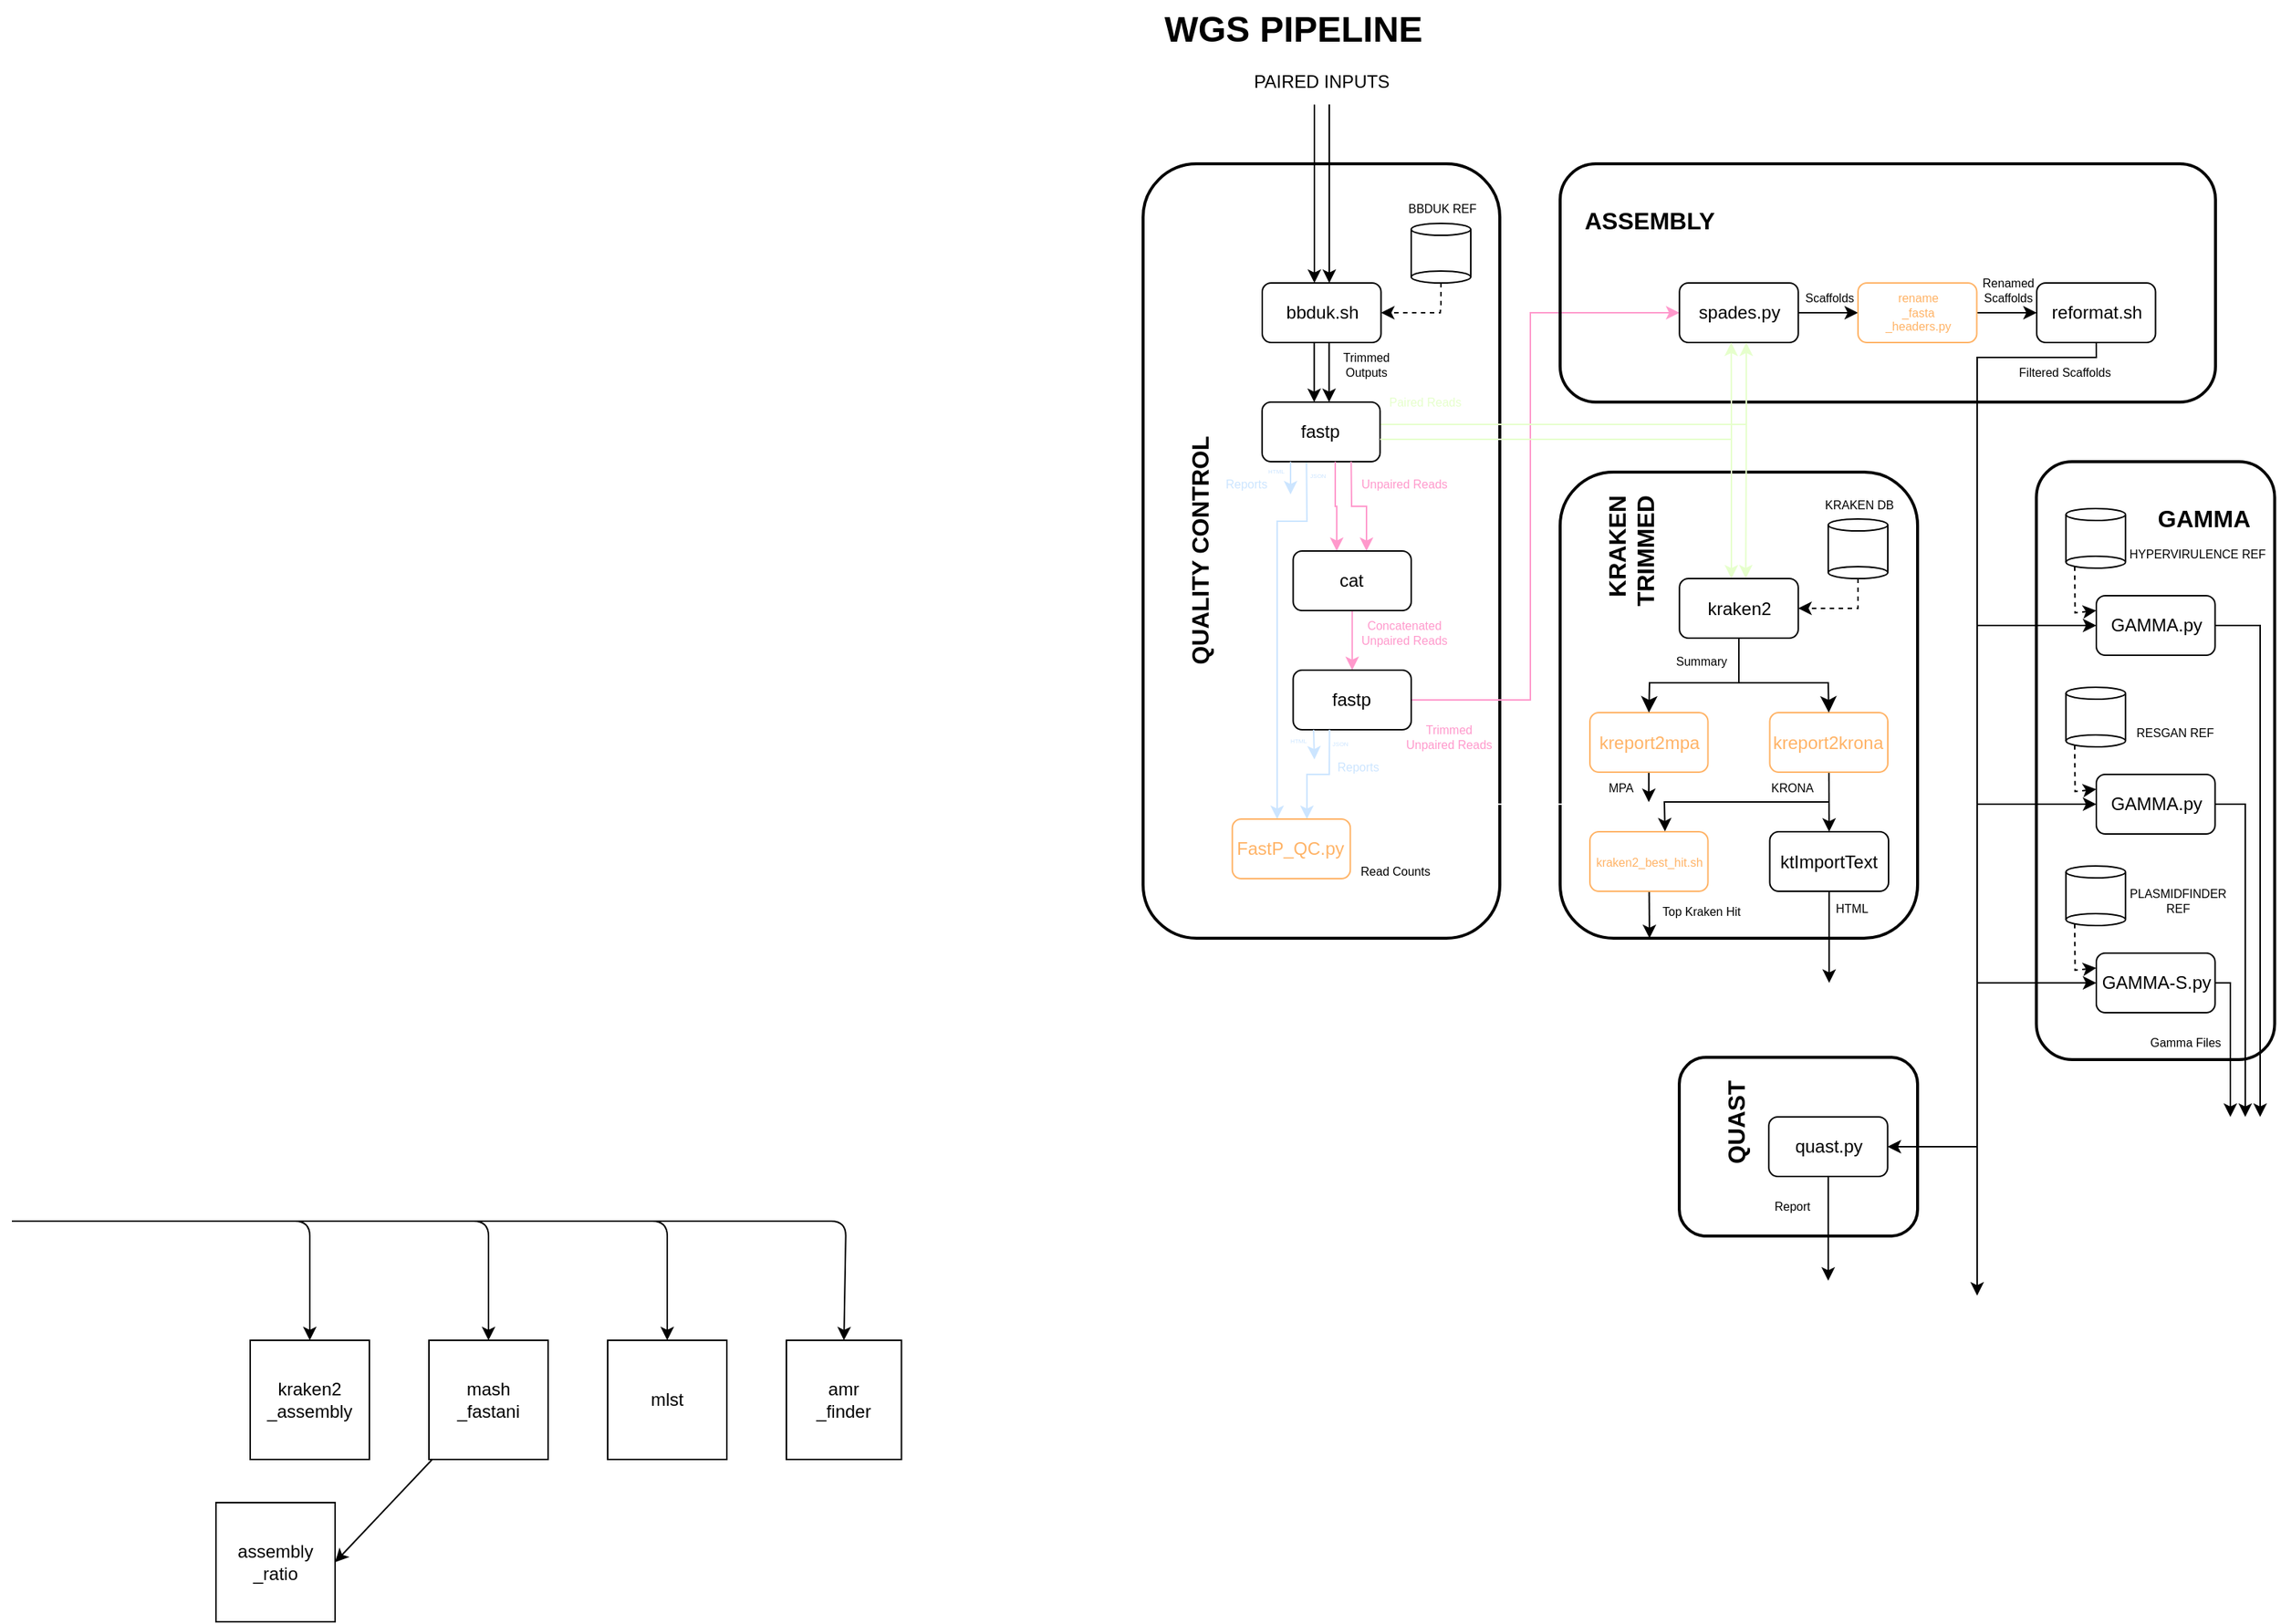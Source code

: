 <mxfile>
    <diagram id="FtOyVvMvATsT74txpiN0" name="Page-1">
        <mxGraphModel dx="3024" dy="1616" grid="1" gridSize="10" guides="1" tooltips="1" connect="1" arrows="1" fold="1" page="1" pageScale="1" pageWidth="827" pageHeight="1169" math="0" shadow="0">
            <root>
                <mxCell id="0"/>
                <mxCell id="1" parent="0"/>
                <mxCell id="39" value="QUALITY CONTROL" style="rounded=1;whiteSpace=wrap;html=1;glass=0;shadow=0;strokeWidth=2;horizontal=0;verticalAlign=top;spacingTop=8;fontSize=16;spacing=16;spacingLeft=0;spacingBottom=8;align=center;fontStyle=1;fillColor=none;" parent="1" vertex="1">
                    <mxGeometry x="39.5" y="110" width="239.5" height="520" as="geometry"/>
                </mxCell>
                <mxCell id="131" style="edgeStyle=none;rounded=0;sketch=0;html=1;strokeColor=#FF99CC;fontSize=12;fontColor=default;entryX=0;entryY=0.5;entryDx=0;entryDy=0;" parent="1" source="115" target="168" edge="1">
                    <mxGeometry relative="1" as="geometry">
                        <mxPoint x="259.5" y="470" as="targetPoint"/>
                        <Array as="points">
                            <mxPoint x="299.5" y="470"/>
                            <mxPoint x="299.5" y="210"/>
                        </Array>
                    </mxGeometry>
                </mxCell>
                <mxCell id="133" value="KRAKEN&lt;br&gt;TRIMMED" style="rounded=1;whiteSpace=wrap;html=1;glass=0;shadow=0;strokeWidth=2;horizontal=0;verticalAlign=top;spacingTop=8;fontSize=16;spacing=16;spacingLeft=0;spacingBottom=8;align=right;fontStyle=1;fillColor=none;" parent="1" vertex="1">
                    <mxGeometry x="319.51" y="317" width="240" height="313" as="geometry"/>
                </mxCell>
                <mxCell id="22" style="edgeStyle=none;html=1;entryX=0.5;entryY=0;entryDx=0;entryDy=0;" parent="1" target="21" edge="1">
                    <mxGeometry relative="1" as="geometry">
                        <Array as="points">
                            <mxPoint x="-520" y="820"/>
                        </Array>
                        <mxPoint x="-720" y="820" as="sourcePoint"/>
                    </mxGeometry>
                </mxCell>
                <mxCell id="24" style="edgeStyle=none;html=1;entryX=0.5;entryY=0;entryDx=0;entryDy=0;" parent="1" target="23" edge="1">
                    <mxGeometry relative="1" as="geometry">
                        <Array as="points">
                            <mxPoint x="-400" y="820"/>
                        </Array>
                        <mxPoint x="-720" y="820" as="sourcePoint"/>
                    </mxGeometry>
                </mxCell>
                <mxCell id="35" style="edgeStyle=none;html=1;entryX=0.5;entryY=0;entryDx=0;entryDy=0;" parent="1" target="34" edge="1">
                    <mxGeometry relative="1" as="geometry">
                        <Array as="points">
                            <mxPoint x="-280" y="820"/>
                        </Array>
                        <mxPoint x="-720" y="820" as="sourcePoint"/>
                    </mxGeometry>
                </mxCell>
                <mxCell id="38" style="edgeStyle=none;html=1;entryX=0.5;entryY=0;entryDx=0;entryDy=0;" parent="1" target="37" edge="1">
                    <mxGeometry relative="1" as="geometry">
                        <Array as="points">
                            <mxPoint x="-160" y="820"/>
                        </Array>
                        <mxPoint x="-720" y="820" as="sourcePoint"/>
                    </mxGeometry>
                </mxCell>
                <mxCell id="21" value="kraken2&lt;br&gt;_assembly" style="whiteSpace=wrap;html=1;" parent="1" vertex="1">
                    <mxGeometry x="-560" y="900" width="80" height="80" as="geometry"/>
                </mxCell>
                <mxCell id="139" style="edgeStyle=none;html=1;entryX=1;entryY=0.5;entryDx=0;entryDy=0;" parent="1" source="23" target="136" edge="1">
                    <mxGeometry relative="1" as="geometry"/>
                </mxCell>
                <mxCell id="23" value="mash&lt;br&gt;_fastani" style="whiteSpace=wrap;html=1;" parent="1" vertex="1">
                    <mxGeometry x="-440" y="900" width="80" height="80" as="geometry"/>
                </mxCell>
                <mxCell id="34" value="mlst" style="whiteSpace=wrap;html=1;" parent="1" vertex="1">
                    <mxGeometry x="-320" y="900" width="80" height="80" as="geometry"/>
                </mxCell>
                <mxCell id="37" value="amr&lt;br&gt;_finder" style="whiteSpace=wrap;html=1;" parent="1" vertex="1">
                    <mxGeometry x="-200" y="900" width="77.25" height="80" as="geometry"/>
                </mxCell>
                <mxCell id="40" value="WGS PIPELINE" style="text;html=1;align=center;verticalAlign=middle;resizable=0;points=[];autosize=1;strokeColor=none;fillColor=none;fontStyle=1;fontSize=24;" parent="1" vertex="1">
                    <mxGeometry x="39.5" width="200" height="40" as="geometry"/>
                </mxCell>
                <mxCell id="58" value="bbduk.sh" style="rounded=1;whiteSpace=wrap;html=1;shadow=0;glass=0;sketch=0;strokeWidth=1;fontSize=12;fillColor=none;gradientColor=default;" parent="1" vertex="1">
                    <mxGeometry x="119.5" y="190" width="79.75" height="40" as="geometry"/>
                </mxCell>
                <mxCell id="75" value="BBDUK REF" style="text;html=1;align=center;verticalAlign=middle;resizable=0;points=[];autosize=1;strokeColor=none;fillColor=none;fontSize=8;" parent="1" vertex="1">
                    <mxGeometry x="204.5" y="130" width="70" height="20" as="geometry"/>
                </mxCell>
                <mxCell id="74" value="" style="group" parent="1" vertex="1" connectable="0">
                    <mxGeometry x="219.5" y="150" width="40" height="40" as="geometry"/>
                </mxCell>
                <mxCell id="66" value="" style="ellipse;whiteSpace=wrap;html=1;rounded=1;shadow=0;glass=0;sketch=0;strokeWidth=1;fontSize=16;fillColor=none;gradientColor=default;" parent="74" vertex="1">
                    <mxGeometry width="40" height="8" as="geometry"/>
                </mxCell>
                <mxCell id="67" value="" style="ellipse;whiteSpace=wrap;html=1;rounded=1;shadow=0;glass=0;sketch=0;strokeWidth=1;fontSize=16;fillColor=none;gradientColor=default;" parent="74" vertex="1">
                    <mxGeometry y="32" width="40" height="8" as="geometry"/>
                </mxCell>
                <mxCell id="71" value="" style="edgeStyle=none;orthogonalLoop=1;jettySize=auto;html=1;fontSize=16;exitX=0;exitY=0.5;exitDx=0;exitDy=0;entryX=0;entryY=0.5;entryDx=0;entryDy=0;shape=link;strokeColor=none;" parent="74" source="66" target="67" edge="1">
                    <mxGeometry width="100" relative="1" as="geometry">
                        <mxPoint y="72" as="sourcePoint"/>
                        <mxPoint x="100" y="72" as="targetPoint"/>
                        <Array as="points"/>
                    </mxGeometry>
                </mxCell>
                <mxCell id="72" value="" style="endArrow=none;html=1;strokeColor=default;fontSize=16;entryX=0;entryY=0.5;entryDx=0;entryDy=0;exitX=0;exitY=0.5;exitDx=0;exitDy=0;" parent="74" source="67" target="66" edge="1">
                    <mxGeometry width="50" height="50" relative="1" as="geometry">
                        <mxPoint x="-140" y="96" as="sourcePoint"/>
                        <mxPoint x="-90" y="56" as="targetPoint"/>
                    </mxGeometry>
                </mxCell>
                <mxCell id="73" value="" style="endArrow=none;html=1;strokeColor=default;fontSize=16;entryX=1;entryY=0.5;entryDx=0;entryDy=0;exitX=1;exitY=0.5;exitDx=0;exitDy=0;" parent="74" source="67" target="66" edge="1">
                    <mxGeometry width="50" height="50" relative="1" as="geometry">
                        <mxPoint x="60.0" y="40.0" as="sourcePoint"/>
                        <mxPoint x="60.0" y="8" as="targetPoint"/>
                    </mxGeometry>
                </mxCell>
                <mxCell id="104" style="edgeStyle=none;rounded=0;sketch=0;html=1;exitX=0.25;exitY=1;exitDx=0;exitDy=0;fontSize=12;strokeColor=#CCE5FF;" parent="1" edge="1">
                    <mxGeometry relative="1" as="geometry">
                        <mxPoint x="149.183" y="310" as="sourcePoint"/>
                        <mxPoint x="129.5" y="550" as="targetPoint"/>
                        <Array as="points">
                            <mxPoint x="149.5" y="350"/>
                            <mxPoint x="129.5" y="350"/>
                        </Array>
                    </mxGeometry>
                </mxCell>
                <mxCell id="127" style="edgeStyle=none;rounded=0;sketch=0;html=1;strokeColor=#E6FFCC;fontSize=4;fontColor=#FFFFFF;entryX=0.558;entryY=-0.003;entryDx=0;entryDy=0;entryPerimeter=0;" parent="1" edge="1" target="134">
                    <mxGeometry relative="1" as="geometry">
                        <mxPoint x="198.62" y="284.961" as="sourcePoint"/>
                        <mxPoint x="444.5" y="350" as="targetPoint"/>
                        <Array as="points">
                            <mxPoint x="444.5" y="285"/>
                        </Array>
                    </mxGeometry>
                </mxCell>
                <mxCell id="80" value="fastp" style="rounded=1;whiteSpace=wrap;html=1;shadow=0;glass=0;sketch=0;strokeWidth=1;fontSize=12;fillColor=none;gradientColor=default;" parent="1" vertex="1">
                    <mxGeometry x="119.37" y="270" width="79.25" height="40" as="geometry"/>
                </mxCell>
                <mxCell id="88" style="edgeStyle=orthogonalEdgeStyle;html=1;entryX=1;entryY=0.5;entryDx=0;entryDy=0;dashed=1;strokeColor=default;fontSize=24;rounded=0;" parent="1" source="67" target="58" edge="1">
                    <mxGeometry relative="1" as="geometry">
                        <Array as="points">
                            <mxPoint x="239" y="205"/>
                            <mxPoint x="239" y="215"/>
                        </Array>
                    </mxGeometry>
                </mxCell>
                <mxCell id="94" value="Reports" style="text;html=1;align=center;verticalAlign=middle;whiteSpace=wrap;rounded=0;shadow=0;glass=0;sketch=0;strokeWidth=1;fontSize=8;fontColor=#CCE5FF;" parent="1" vertex="1">
                    <mxGeometry x="93.5" y="310" width="30" height="30" as="geometry"/>
                </mxCell>
                <mxCell id="98" style="html=1;strokeColor=default;fontSize=12;rounded=0;exitX=0.418;exitY=1.007;exitDx=0;exitDy=0;exitPerimeter=0;" parent="1" edge="1">
                    <mxGeometry relative="1" as="geometry">
                        <mxPoint x="154.5" y="190" as="targetPoint"/>
                        <mxPoint x="154.5" y="70.21" as="sourcePoint"/>
                    </mxGeometry>
                </mxCell>
                <mxCell id="95" value="PAIRED INPUTS" style="text;html=1;align=center;verticalAlign=middle;resizable=0;points=[];autosize=1;strokeColor=none;fillColor=none;fontSize=12;rounded=1;shadow=0;glass=0;sketch=0;strokeWidth=2;" parent="1" vertex="1">
                    <mxGeometry x="104" y="40" width="110" height="30" as="geometry"/>
                </mxCell>
                <mxCell id="100" style="html=1;strokeColor=default;fontSize=12;rounded=0;exitX=0.418;exitY=1.007;exitDx=0;exitDy=0;exitPerimeter=0;" parent="1" edge="1">
                    <mxGeometry relative="1" as="geometry">
                        <mxPoint x="164.5" y="190" as="targetPoint"/>
                        <mxPoint x="164.5" y="70.13" as="sourcePoint"/>
                    </mxGeometry>
                </mxCell>
                <mxCell id="101" style="html=1;strokeColor=default;fontSize=12;rounded=0;exitX=0.418;exitY=1.007;exitDx=0;exitDy=0;exitPerimeter=0;" parent="1" edge="1">
                    <mxGeometry relative="1" as="geometry">
                        <mxPoint x="164.37" y="270" as="targetPoint"/>
                        <mxPoint x="164.37" y="230" as="sourcePoint"/>
                    </mxGeometry>
                </mxCell>
                <mxCell id="102" style="html=1;strokeColor=default;fontSize=12;rounded=0;exitX=0.418;exitY=1.007;exitDx=0;exitDy=0;exitPerimeter=0;" parent="1" edge="1">
                    <mxGeometry relative="1" as="geometry">
                        <mxPoint x="154.37" y="270" as="targetPoint"/>
                        <mxPoint x="154.37" y="230" as="sourcePoint"/>
                    </mxGeometry>
                </mxCell>
                <mxCell id="105" style="edgeStyle=none;rounded=0;sketch=0;html=1;exitX=0.25;exitY=1;exitDx=0;exitDy=0;fontSize=12;strokeColor=#CCE5FF;" parent="1" edge="1">
                    <mxGeometry relative="1" as="geometry">
                        <mxPoint x="138.502" y="310.1" as="sourcePoint"/>
                        <mxPoint x="138.5" y="332" as="targetPoint"/>
                    </mxGeometry>
                </mxCell>
                <mxCell id="106" value="Trimmed&lt;br&gt;Outputs" style="text;html=1;align=center;verticalAlign=middle;resizable=0;points=[];autosize=1;strokeColor=none;fillColor=none;fontSize=8;rounded=1;shadow=0;glass=0;sketch=0;strokeWidth=2;" parent="1" vertex="1">
                    <mxGeometry x="164" y="230" width="50" height="30" as="geometry"/>
                </mxCell>
                <mxCell id="108" value="HTML" style="text;html=1;align=center;verticalAlign=middle;whiteSpace=wrap;rounded=0;shadow=0;glass=0;sketch=0;strokeWidth=1;fontSize=4;fontColor=#CCE5FF;" parent="1" vertex="1">
                    <mxGeometry x="115.5" y="307" width="25.5" height="20" as="geometry"/>
                </mxCell>
                <mxCell id="109" value="JSON" style="text;html=1;align=center;verticalAlign=middle;whiteSpace=wrap;rounded=0;shadow=0;glass=0;sketch=0;strokeWidth=1;fontSize=4;fontColor=#CCE5FF;" parent="1" vertex="1">
                    <mxGeometry x="143.5" y="310" width="25.5" height="20" as="geometry"/>
                </mxCell>
                <mxCell id="110" style="edgeStyle=none;rounded=0;sketch=0;html=1;exitX=0.25;exitY=1;exitDx=0;exitDy=0;strokeColor=#FF99CC;fontSize=12;" parent="1" edge="1">
                    <mxGeometry relative="1" as="geometry">
                        <mxPoint x="179.183" y="310" as="sourcePoint"/>
                        <mxPoint x="189.5" y="370" as="targetPoint"/>
                        <Array as="points">
                            <mxPoint x="179.5" y="340"/>
                            <mxPoint x="189.5" y="340"/>
                        </Array>
                    </mxGeometry>
                </mxCell>
                <mxCell id="111" value="Unpaired Reads" style="text;html=1;strokeColor=none;fillColor=none;align=center;verticalAlign=middle;whiteSpace=wrap;rounded=0;shadow=0;glass=0;sketch=0;strokeWidth=1;fontSize=8;fontColor=#FF99CC;" parent="1" vertex="1">
                    <mxGeometry x="184.5" y="310" width="60" height="30" as="geometry"/>
                </mxCell>
                <mxCell id="112" style="edgeStyle=none;rounded=0;sketch=0;html=1;exitX=0.25;exitY=1;exitDx=0;exitDy=0;strokeColor=#FF99CC;fontSize=12;" parent="1" edge="1">
                    <mxGeometry relative="1" as="geometry">
                        <mxPoint x="168.502" y="310.1" as="sourcePoint"/>
                        <mxPoint x="169.5" y="370" as="targetPoint"/>
                        <Array as="points">
                            <mxPoint x="168.5" y="340"/>
                            <mxPoint x="169.5" y="340"/>
                        </Array>
                    </mxGeometry>
                </mxCell>
                <mxCell id="116" style="edgeStyle=none;rounded=0;sketch=0;html=1;entryX=0.5;entryY=0;entryDx=0;entryDy=0;strokeColor=#FF99CC;fontSize=12;" parent="1" source="113" target="115" edge="1">
                    <mxGeometry relative="1" as="geometry"/>
                </mxCell>
                <mxCell id="113" value="cat" style="rounded=1;whiteSpace=wrap;html=1;shadow=0;glass=0;sketch=0;strokeWidth=1;fontSize=12;fillColor=none;gradientColor=default;" parent="1" vertex="1">
                    <mxGeometry x="140.25" y="370" width="79.25" height="40" as="geometry"/>
                </mxCell>
                <mxCell id="115" value="fastp" style="rounded=1;whiteSpace=wrap;html=1;shadow=0;glass=0;sketch=0;strokeWidth=1;fontSize=12;fillColor=none;gradientColor=default;" parent="1" vertex="1">
                    <mxGeometry x="140.25" y="450" width="79.25" height="40" as="geometry"/>
                </mxCell>
                <mxCell id="117" value="Concatenated&lt;br&gt;Unpaired Reads" style="text;html=1;strokeColor=none;fillColor=none;align=center;verticalAlign=middle;whiteSpace=wrap;rounded=0;shadow=0;glass=0;sketch=0;strokeWidth=1;fontSize=8;fontColor=#FF99CC;" parent="1" vertex="1">
                    <mxGeometry x="184.5" y="410" width="60" height="30" as="geometry"/>
                </mxCell>
                <mxCell id="118" style="edgeStyle=none;rounded=0;sketch=0;html=1;exitX=0.25;exitY=1;exitDx=0;exitDy=0;fontSize=12;strokeColor=#CCE5FF;" parent="1" edge="1">
                    <mxGeometry relative="1" as="geometry">
                        <mxPoint x="164.683" y="490" as="sourcePoint"/>
                        <mxPoint x="149.5" y="550" as="targetPoint"/>
                        <Array as="points">
                            <mxPoint x="164.5" y="520"/>
                            <mxPoint x="149.5" y="520"/>
                        </Array>
                    </mxGeometry>
                </mxCell>
                <mxCell id="119" value="Reports" style="text;html=1;align=center;verticalAlign=middle;whiteSpace=wrap;rounded=0;shadow=0;glass=0;sketch=0;strokeWidth=1;fontSize=8;fontColor=#CCE5FF;" parent="1" vertex="1">
                    <mxGeometry x="168.5" y="500" width="30" height="30" as="geometry"/>
                </mxCell>
                <mxCell id="120" style="edgeStyle=none;rounded=0;sketch=0;html=1;exitX=0.25;exitY=1;exitDx=0;exitDy=0;fontSize=12;strokeColor=#CCE5FF;" parent="1" edge="1">
                    <mxGeometry relative="1" as="geometry">
                        <mxPoint x="154.002" y="490.1" as="sourcePoint"/>
                        <mxPoint x="154.5" y="510" as="targetPoint"/>
                    </mxGeometry>
                </mxCell>
                <mxCell id="121" value="HTML" style="text;html=1;align=center;verticalAlign=middle;whiteSpace=wrap;rounded=0;shadow=0;glass=0;sketch=0;strokeWidth=1;fontSize=4;fontColor=#CCE5FF;" parent="1" vertex="1">
                    <mxGeometry x="130.5" y="488" width="25.5" height="20" as="geometry"/>
                </mxCell>
                <mxCell id="122" value="JSON" style="text;html=1;align=center;verticalAlign=middle;whiteSpace=wrap;rounded=0;shadow=0;glass=0;sketch=0;strokeWidth=1;fontSize=4;fontColor=#CCE5FF;" parent="1" vertex="1">
                    <mxGeometry x="159" y="490" width="25.5" height="20" as="geometry"/>
                </mxCell>
                <mxCell id="126" style="edgeStyle=none;rounded=0;sketch=0;html=1;entryX=0.383;entryY=0;entryDx=0;entryDy=0;strokeColor=#FFFFFF;fontSize=4;fontColor=#FFB366;exitX=0;exitY=0;exitDx=0;exitDy=0;entryPerimeter=0;" parent="1" source="125" target="162" edge="1">
                    <mxGeometry relative="1" as="geometry">
                        <Array as="points">
                            <mxPoint x="249.5" y="570"/>
                            <mxPoint x="249.5" y="540"/>
                            <mxPoint x="369.5" y="540"/>
                        </Array>
                    </mxGeometry>
                </mxCell>
                <mxCell id="123" value="FastP_QC.py" style="rounded=1;whiteSpace=wrap;html=1;shadow=0;glass=0;sketch=0;strokeWidth=1;fontSize=12;fillColor=none;gradientColor=default;fontColor=#FFB366;strokeColor=#FFB366;" parent="1" vertex="1">
                    <mxGeometry x="99.38" y="550" width="79.25" height="40" as="geometry"/>
                </mxCell>
                <mxCell id="125" value="Read Counts" style="text;html=1;strokeColor=none;fillColor=none;align=center;verticalAlign=middle;whiteSpace=wrap;rounded=0;shadow=0;glass=0;sketch=0;strokeWidth=1;fontSize=8;" parent="1" vertex="1">
                    <mxGeometry x="179" y="570" width="60" height="30" as="geometry"/>
                </mxCell>
                <mxCell id="128" style="edgeStyle=none;rounded=0;sketch=0;html=1;strokeColor=#E6FFCC;fontSize=4;fontColor=#FFFFFF;entryX=0.437;entryY=0;entryDx=0;entryDy=0;entryPerimeter=0;" parent="1" edge="1" target="134">
                    <mxGeometry relative="1" as="geometry">
                        <mxPoint x="198.62" y="294.961" as="sourcePoint"/>
                        <mxPoint x="434.5" y="350" as="targetPoint"/>
                        <Array as="points">
                            <mxPoint x="434.5" y="295"/>
                        </Array>
                    </mxGeometry>
                </mxCell>
                <mxCell id="129" value="Paired Reads" style="text;html=1;strokeColor=none;fillColor=none;align=center;verticalAlign=middle;whiteSpace=wrap;rounded=0;shadow=0;glass=0;sketch=0;strokeWidth=1;fontSize=8;fontColor=#E6FFCC;" parent="1" vertex="1">
                    <mxGeometry x="198.5" y="255" width="60" height="30" as="geometry"/>
                </mxCell>
                <mxCell id="132" value="Trimmed Unpaired Reads" style="text;html=1;strokeColor=none;fillColor=none;align=center;verticalAlign=middle;whiteSpace=wrap;rounded=0;shadow=0;glass=0;sketch=0;strokeWidth=1;fontSize=8;fontColor=#FF99CC;" parent="1" vertex="1">
                    <mxGeometry x="214.5" y="480" width="60" height="30" as="geometry"/>
                </mxCell>
                <mxCell id="149" style="edgeStyle=none;html=1;endArrow=none;endFill=0;" edge="1" parent="1" source="134">
                    <mxGeometry relative="1" as="geometry">
                        <mxPoint x="439.5" y="458.5" as="targetPoint"/>
                    </mxGeometry>
                </mxCell>
                <mxCell id="134" value="kraken2" style="rounded=1;whiteSpace=wrap;html=1;shadow=0;glass=0;sketch=0;strokeWidth=1;fontSize=12;fillColor=none;gradientColor=default;" parent="1" vertex="1">
                    <mxGeometry x="399.63" y="388.5" width="79.75" height="40" as="geometry"/>
                </mxCell>
                <mxCell id="136" value="assembly&lt;br&gt;_ratio" style="whiteSpace=wrap;html=1;" parent="1" vertex="1">
                    <mxGeometry x="-583" y="1009" width="80" height="80" as="geometry"/>
                </mxCell>
                <mxCell id="140" value="" style="group" vertex="1" connectable="0" parent="1">
                    <mxGeometry x="499.5" y="348.5" width="40" height="40" as="geometry"/>
                </mxCell>
                <mxCell id="141" value="" style="ellipse;whiteSpace=wrap;html=1;rounded=1;shadow=0;glass=0;sketch=0;strokeWidth=1;fontSize=16;fillColor=none;gradientColor=default;" vertex="1" parent="140">
                    <mxGeometry width="40" height="8" as="geometry"/>
                </mxCell>
                <mxCell id="142" value="" style="ellipse;whiteSpace=wrap;html=1;rounded=1;shadow=0;glass=0;sketch=0;strokeWidth=1;fontSize=16;fillColor=none;gradientColor=default;" vertex="1" parent="140">
                    <mxGeometry y="32" width="40" height="8" as="geometry"/>
                </mxCell>
                <mxCell id="143" value="" style="edgeStyle=none;orthogonalLoop=1;jettySize=auto;html=1;fontSize=16;exitX=0;exitY=0.5;exitDx=0;exitDy=0;entryX=0;entryY=0.5;entryDx=0;entryDy=0;shape=link;strokeColor=none;" edge="1" parent="140" source="141" target="142">
                    <mxGeometry width="100" relative="1" as="geometry">
                        <mxPoint y="72" as="sourcePoint"/>
                        <mxPoint x="100" y="72" as="targetPoint"/>
                        <Array as="points"/>
                    </mxGeometry>
                </mxCell>
                <mxCell id="144" value="" style="endArrow=none;html=1;strokeColor=default;fontSize=16;entryX=0;entryY=0.5;entryDx=0;entryDy=0;exitX=0;exitY=0.5;exitDx=0;exitDy=0;" edge="1" parent="140" source="142" target="141">
                    <mxGeometry width="50" height="50" relative="1" as="geometry">
                        <mxPoint x="-140" y="96" as="sourcePoint"/>
                        <mxPoint x="-90" y="56" as="targetPoint"/>
                    </mxGeometry>
                </mxCell>
                <mxCell id="145" value="" style="endArrow=none;html=1;strokeColor=default;fontSize=16;entryX=1;entryY=0.5;entryDx=0;entryDy=0;exitX=1;exitY=0.5;exitDx=0;exitDy=0;" edge="1" parent="140" source="142" target="141">
                    <mxGeometry width="50" height="50" relative="1" as="geometry">
                        <mxPoint x="60.0" y="40.0" as="sourcePoint"/>
                        <mxPoint x="60.0" y="8" as="targetPoint"/>
                    </mxGeometry>
                </mxCell>
                <mxCell id="147" style="edgeStyle=none;html=1;entryX=1;entryY=0.5;entryDx=0;entryDy=0;dashed=1;rounded=0;" edge="1" parent="1" source="142" target="134">
                    <mxGeometry relative="1" as="geometry">
                        <Array as="points">
                            <mxPoint x="519.5" y="408.5"/>
                        </Array>
                    </mxGeometry>
                </mxCell>
                <mxCell id="148" value="KRAKEN DB" style="text;html=1;align=center;verticalAlign=middle;resizable=0;points=[];autosize=1;strokeColor=none;fillColor=none;fontSize=8;" vertex="1" parent="1">
                    <mxGeometry x="484.5" y="328.5" width="70" height="20" as="geometry"/>
                </mxCell>
                <mxCell id="150" value="Summary" style="text;html=1;align=center;verticalAlign=middle;resizable=0;points=[];autosize=1;strokeColor=none;fillColor=none;fontSize=8;rounded=1;shadow=0;glass=0;sketch=0;strokeWidth=2;" vertex="1" parent="1">
                    <mxGeometry x="383.5" y="433.5" width="60" height="20" as="geometry"/>
                </mxCell>
                <mxCell id="155" style="edgeStyle=none;html=1;entryX=0.248;entryY=0.708;entryDx=0;entryDy=0;entryPerimeter=0;fontSize=8;endArrow=classic;endFill=1;" edge="1" parent="1" source="152" target="133">
                    <mxGeometry relative="1" as="geometry"/>
                </mxCell>
                <mxCell id="152" value="kreport2mpa" style="rounded=1;whiteSpace=wrap;html=1;shadow=0;glass=0;sketch=0;strokeWidth=1;fontSize=12;fillColor=none;gradientColor=default;fontColor=#FFB366;strokeColor=#FFB366;" vertex="1" parent="1">
                    <mxGeometry x="339.5" y="478.5" width="79.25" height="40" as="geometry"/>
                </mxCell>
                <mxCell id="156" style="edgeStyle=none;html=1;entryX=0.5;entryY=0;entryDx=0;entryDy=0;fontSize=8;endArrow=classic;endFill=1;" edge="1" parent="1" source="153" target="159">
                    <mxGeometry relative="1" as="geometry"/>
                </mxCell>
                <mxCell id="153" value="kreport2krona" style="rounded=1;whiteSpace=wrap;html=1;shadow=0;glass=0;sketch=0;strokeWidth=1;fontSize=12;fillColor=none;gradientColor=default;fontColor=#FFB366;strokeColor=#FFB366;" vertex="1" parent="1">
                    <mxGeometry x="460.25" y="478.5" width="79.25" height="40" as="geometry"/>
                </mxCell>
                <mxCell id="154" value="" style="edgeStyle=none;orthogonalLoop=1;jettySize=auto;html=1;endArrow=classic;startArrow=classic;endSize=8;startSize=8;fontSize=8;entryX=0.5;entryY=0;entryDx=0;entryDy=0;exitX=0.5;exitY=0;exitDx=0;exitDy=0;rounded=0;" edge="1" parent="1" source="152" target="153">
                    <mxGeometry width="100" relative="1" as="geometry">
                        <mxPoint x="389.51" y="468.5" as="sourcePoint"/>
                        <mxPoint x="489.51" y="468.5" as="targetPoint"/>
                        <Array as="points">
                            <mxPoint x="379.5" y="458.5"/>
                            <mxPoint x="439.5" y="458.5"/>
                            <mxPoint x="499.5" y="458.5"/>
                        </Array>
                    </mxGeometry>
                </mxCell>
                <mxCell id="157" value="MPA" style="text;html=1;align=center;verticalAlign=middle;resizable=0;points=[];autosize=1;strokeColor=none;fillColor=none;fontSize=8;rounded=1;shadow=0;glass=0;sketch=0;strokeWidth=2;" vertex="1" parent="1">
                    <mxGeometry x="339.5" y="518.5" width="40" height="20" as="geometry"/>
                </mxCell>
                <mxCell id="158" value="KRONA" style="text;html=1;align=center;verticalAlign=middle;resizable=0;points=[];autosize=1;strokeColor=none;fillColor=none;fontSize=8;rounded=1;shadow=0;glass=0;sketch=0;strokeWidth=2;" vertex="1" parent="1">
                    <mxGeometry x="449.5" y="518.5" width="50" height="20" as="geometry"/>
                </mxCell>
                <mxCell id="180" style="edgeStyle=none;rounded=0;html=1;fontSize=12;endArrow=classic;endFill=1;" edge="1" parent="1" source="159">
                    <mxGeometry relative="1" as="geometry">
                        <mxPoint x="500.125" y="660" as="targetPoint"/>
                    </mxGeometry>
                </mxCell>
                <mxCell id="159" value="ktImportText" style="rounded=1;whiteSpace=wrap;html=1;shadow=0;glass=0;sketch=0;strokeWidth=1;fontSize=12;fillColor=none;gradientColor=default;" vertex="1" parent="1">
                    <mxGeometry x="460.25" y="558.5" width="79.75" height="40" as="geometry"/>
                </mxCell>
                <mxCell id="161" value="HTML" style="text;html=1;align=center;verticalAlign=middle;resizable=0;points=[];autosize=1;strokeColor=none;fillColor=none;fontSize=8;rounded=1;shadow=0;glass=0;sketch=0;strokeWidth=2;" vertex="1" parent="1">
                    <mxGeometry x="489.5" y="600" width="50" height="20" as="geometry"/>
                </mxCell>
                <mxCell id="165" style="edgeStyle=none;rounded=0;html=1;entryX=0.25;entryY=1;entryDx=0;entryDy=0;fontSize=7;endArrow=classic;endFill=1;" edge="1" parent="1" source="162" target="133">
                    <mxGeometry relative="1" as="geometry"/>
                </mxCell>
                <mxCell id="162" value="kraken2_best_hit.sh" style="rounded=1;whiteSpace=wrap;html=1;shadow=0;glass=0;sketch=0;strokeWidth=1;fontSize=8;fillColor=none;gradientColor=default;fontColor=#FFB366;strokeColor=#FFB366;" vertex="1" parent="1">
                    <mxGeometry x="339.5" y="558.5" width="79.25" height="40" as="geometry"/>
                </mxCell>
                <mxCell id="164" value="" style="edgeStyle=none;orthogonalLoop=1;jettySize=auto;html=1;fontSize=7;endArrow=classic;endFill=1;entryX=0.636;entryY=-0.005;entryDx=0;entryDy=0;entryPerimeter=0;rounded=0;" edge="1" parent="1" target="162">
                    <mxGeometry width="100" relative="1" as="geometry">
                        <mxPoint x="499.5" y="538.5" as="sourcePoint"/>
                        <mxPoint x="629.5" y="518.5" as="targetPoint"/>
                        <Array as="points">
                            <mxPoint x="389.5" y="538.5"/>
                        </Array>
                    </mxGeometry>
                </mxCell>
                <mxCell id="166" value="Top Kraken Hit" style="text;html=1;align=center;verticalAlign=middle;resizable=0;points=[];autosize=1;strokeColor=none;fillColor=none;fontSize=8;rounded=1;shadow=0;glass=0;sketch=0;strokeWidth=2;" vertex="1" parent="1">
                    <mxGeometry x="373.5" y="601.5" width="80" height="20" as="geometry"/>
                </mxCell>
                <mxCell id="167" value="ASSEMBLY" style="rounded=1;whiteSpace=wrap;html=1;glass=0;shadow=0;strokeWidth=2;horizontal=1;verticalAlign=top;spacingTop=8;fontSize=16;spacing=16;spacingLeft=0;spacingBottom=8;align=left;fontStyle=1;fillColor=none;" vertex="1" parent="1">
                    <mxGeometry x="319.51" y="110" width="439.99" height="160" as="geometry"/>
                </mxCell>
                <mxCell id="174" value="" style="edgeStyle=none;rounded=0;html=1;fontSize=12;endArrow=classic;endFill=1;" edge="1" parent="1" source="168" target="169">
                    <mxGeometry relative="1" as="geometry"/>
                </mxCell>
                <mxCell id="168" value="spades.py" style="rounded=1;whiteSpace=wrap;html=1;shadow=0;glass=0;sketch=0;strokeWidth=1;fontSize=12;fillColor=none;gradientColor=default;" vertex="1" parent="1">
                    <mxGeometry x="399.63" y="190" width="79.75" height="40" as="geometry"/>
                </mxCell>
                <mxCell id="175" value="" style="edgeStyle=none;rounded=0;html=1;fontSize=12;endArrow=classic;endFill=1;" edge="1" parent="1" source="169" target="170">
                    <mxGeometry relative="1" as="geometry"/>
                </mxCell>
                <mxCell id="169" value="rename&lt;br style=&quot;font-size: 8px;&quot;&gt;_fasta&lt;br style=&quot;font-size: 8px;&quot;&gt;_headers.py" style="rounded=1;whiteSpace=wrap;html=1;shadow=0;glass=0;sketch=0;strokeWidth=1;fontSize=8;fillColor=none;gradientColor=default;strokeColor=#FFB366;fontColor=#FFB366;" vertex="1" parent="1">
                    <mxGeometry x="519.5" y="190" width="79.75" height="40" as="geometry"/>
                </mxCell>
                <mxCell id="179" style="edgeStyle=none;rounded=0;html=1;fontSize=12;endArrow=classic;endFill=1;" edge="1" parent="1" source="170">
                    <mxGeometry relative="1" as="geometry">
                        <mxPoint x="599.5" y="870" as="targetPoint"/>
                        <Array as="points">
                            <mxPoint x="679.5" y="240"/>
                            <mxPoint x="599.5" y="240"/>
                            <mxPoint x="599.5" y="310"/>
                        </Array>
                    </mxGeometry>
                </mxCell>
                <mxCell id="170" value="reformat.sh" style="rounded=1;whiteSpace=wrap;html=1;shadow=0;glass=0;sketch=0;strokeWidth=1;fontSize=12;fillColor=none;gradientColor=default;" vertex="1" parent="1">
                    <mxGeometry x="639.5" y="190" width="79.75" height="40" as="geometry"/>
                </mxCell>
                <mxCell id="172" value="" style="edgeStyle=none;orthogonalLoop=1;jettySize=auto;html=1;rounded=0;fontSize=4;endArrow=classic;endFill=1;entryX=0.284;entryY=0.75;entryDx=0;entryDy=0;entryPerimeter=0;strokeColor=#E6FFCC;fontColor=#FFFFFF;sketch=0;" edge="1" parent="1" target="167">
                    <mxGeometry width="100" relative="1" as="geometry">
                        <mxPoint x="444.5" y="285" as="sourcePoint"/>
                        <mxPoint x="519.5" y="290" as="targetPoint"/>
                        <Array as="points"/>
                    </mxGeometry>
                </mxCell>
                <mxCell id="173" value="" style="edgeStyle=none;orthogonalLoop=1;jettySize=auto;html=1;rounded=0;fontSize=4;endArrow=classic;endFill=1;entryX=0.261;entryY=0.75;entryDx=0;entryDy=0;entryPerimeter=0;strokeColor=#E6FFCC;fontColor=#FFFFFF;sketch=0;" edge="1" parent="1" target="167">
                    <mxGeometry width="100" relative="1" as="geometry">
                        <mxPoint x="434.53" y="295" as="sourcePoint"/>
                        <mxPoint x="434.497" y="240" as="targetPoint"/>
                        <Array as="points"/>
                    </mxGeometry>
                </mxCell>
                <mxCell id="176" value="Scaffolds" style="text;html=1;align=center;verticalAlign=middle;resizable=0;points=[];autosize=1;strokeColor=none;fillColor=none;fontSize=8;rounded=1;shadow=0;glass=0;sketch=0;strokeWidth=2;" vertex="1" parent="1">
                    <mxGeometry x="469.5" y="190" width="60" height="20" as="geometry"/>
                </mxCell>
                <mxCell id="177" value="Renamed&lt;br&gt;Scaffolds" style="text;html=1;align=center;verticalAlign=middle;resizable=0;points=[];autosize=1;strokeColor=none;fillColor=none;fontSize=8;rounded=1;shadow=0;glass=0;sketch=0;strokeWidth=2;" vertex="1" parent="1">
                    <mxGeometry x="589.5" y="180" width="60" height="30" as="geometry"/>
                </mxCell>
                <mxCell id="178" value="Filtered Scaffolds" style="text;html=1;align=center;verticalAlign=middle;resizable=0;points=[];autosize=1;strokeColor=none;fillColor=none;fontSize=8;rounded=1;shadow=0;glass=0;sketch=0;strokeWidth=2;" vertex="1" parent="1">
                    <mxGeometry x="612.5" y="240" width="90" height="20" as="geometry"/>
                </mxCell>
                <mxCell id="181" value="GAMMA" style="rounded=1;whiteSpace=wrap;html=1;glass=0;shadow=0;strokeWidth=2;horizontal=1;verticalAlign=top;spacingTop=8;fontSize=16;spacing=16;spacingLeft=0;spacingBottom=8;align=right;fontStyle=1;fillColor=none;" vertex="1" parent="1">
                    <mxGeometry x="639.25" y="310" width="160" height="401.5" as="geometry"/>
                </mxCell>
                <mxCell id="225" style="edgeStyle=none;rounded=0;html=1;fontSize=12;endArrow=classic;endFill=1;" edge="1" parent="1" target="182">
                    <mxGeometry relative="1" as="geometry">
                        <mxPoint x="599.25" y="420" as="sourcePoint"/>
                    </mxGeometry>
                </mxCell>
                <mxCell id="234" style="edgeStyle=none;rounded=0;html=1;fontSize=12;endArrow=classic;endFill=1;" edge="1" parent="1" source="182">
                    <mxGeometry relative="1" as="geometry">
                        <mxPoint x="789.5" y="750" as="targetPoint"/>
                        <Array as="points">
                            <mxPoint x="789.5" y="420"/>
                        </Array>
                    </mxGeometry>
                </mxCell>
                <mxCell id="182" value="GAMMA.py" style="rounded=1;whiteSpace=wrap;html=1;shadow=0;glass=0;sketch=0;strokeWidth=1;fontSize=12;fillColor=none;gradientColor=default;" vertex="1" parent="1">
                    <mxGeometry x="679.5" y="400" width="79.75" height="40" as="geometry"/>
                </mxCell>
                <mxCell id="185" value="" style="group" vertex="1" connectable="0" parent="1">
                    <mxGeometry x="659.12" y="341.5" width="40" height="40" as="geometry"/>
                </mxCell>
                <mxCell id="186" value="" style="ellipse;whiteSpace=wrap;html=1;rounded=1;shadow=0;glass=0;sketch=0;strokeWidth=1;fontSize=16;fillColor=none;gradientColor=default;" vertex="1" parent="185">
                    <mxGeometry width="40" height="8" as="geometry"/>
                </mxCell>
                <mxCell id="187" value="" style="ellipse;whiteSpace=wrap;html=1;rounded=1;shadow=0;glass=0;sketch=0;strokeWidth=1;fontSize=16;fillColor=none;gradientColor=default;" vertex="1" parent="185">
                    <mxGeometry y="32" width="40" height="8" as="geometry"/>
                </mxCell>
                <mxCell id="188" value="" style="edgeStyle=none;orthogonalLoop=1;jettySize=auto;html=1;fontSize=16;exitX=0;exitY=0.5;exitDx=0;exitDy=0;entryX=0;entryY=0.5;entryDx=0;entryDy=0;shape=link;strokeColor=none;" edge="1" parent="185" source="186" target="187">
                    <mxGeometry width="100" relative="1" as="geometry">
                        <mxPoint y="72" as="sourcePoint"/>
                        <mxPoint x="100" y="72" as="targetPoint"/>
                        <Array as="points"/>
                    </mxGeometry>
                </mxCell>
                <mxCell id="189" value="" style="endArrow=none;html=1;strokeColor=default;fontSize=16;entryX=0;entryY=0.5;entryDx=0;entryDy=0;exitX=0;exitY=0.5;exitDx=0;exitDy=0;" edge="1" parent="185" source="187" target="186">
                    <mxGeometry width="50" height="50" relative="1" as="geometry">
                        <mxPoint x="-140" y="96" as="sourcePoint"/>
                        <mxPoint x="-90" y="56" as="targetPoint"/>
                    </mxGeometry>
                </mxCell>
                <mxCell id="190" value="" style="endArrow=none;html=1;strokeColor=default;fontSize=16;entryX=1;entryY=0.5;entryDx=0;entryDy=0;exitX=1;exitY=0.5;exitDx=0;exitDy=0;" edge="1" parent="185" source="187" target="186">
                    <mxGeometry width="50" height="50" relative="1" as="geometry">
                        <mxPoint x="60.0" y="40.0" as="sourcePoint"/>
                        <mxPoint x="60.0" y="8" as="targetPoint"/>
                    </mxGeometry>
                </mxCell>
                <mxCell id="203" value="HYPERVIRULENCE REF" style="text;html=1;align=center;verticalAlign=middle;resizable=0;points=[];autosize=1;strokeColor=none;fillColor=none;fontSize=8;" vertex="1" parent="1">
                    <mxGeometry x="692.25" y="361.5" width="110" height="20" as="geometry"/>
                </mxCell>
                <mxCell id="204" value="RESGAN REF" style="text;html=1;align=center;verticalAlign=middle;resizable=0;points=[];autosize=1;strokeColor=none;fillColor=none;fontSize=8;" vertex="1" parent="1">
                    <mxGeometry x="692.25" y="481.5" width="80" height="20" as="geometry"/>
                </mxCell>
                <mxCell id="205" value="PLASMIDFINDER&lt;br&gt;REF" style="text;html=1;align=center;verticalAlign=middle;resizable=0;points=[];autosize=1;strokeColor=none;fillColor=none;fontSize=8;" vertex="1" parent="1">
                    <mxGeometry x="689.12" y="590" width="90" height="30" as="geometry"/>
                </mxCell>
                <mxCell id="207" value="" style="edgeStyle=none;orthogonalLoop=1;jettySize=auto;html=1;rounded=0;dashed=1;fontSize=12;endArrow=classic;endFill=1;entryX=0;entryY=0.25;entryDx=0;entryDy=0;exitX=0;exitY=1;exitDx=0;exitDy=0;" edge="1" parent="1" source="187" target="182">
                    <mxGeometry width="100" relative="1" as="geometry">
                        <mxPoint x="579.25" y="391.5" as="sourcePoint"/>
                        <mxPoint x="679.25" y="391.5" as="targetPoint"/>
                        <Array as="points">
                            <mxPoint x="665.25" y="411.5"/>
                        </Array>
                    </mxGeometry>
                </mxCell>
                <mxCell id="226" style="edgeStyle=none;rounded=0;html=1;fontSize=12;endArrow=classic;endFill=1;" edge="1" parent="1" target="209">
                    <mxGeometry relative="1" as="geometry">
                        <mxPoint x="599.25" y="540" as="sourcePoint"/>
                    </mxGeometry>
                </mxCell>
                <mxCell id="235" style="edgeStyle=none;rounded=0;html=1;fontSize=12;endArrow=classic;endFill=1;" edge="1" parent="1" source="209">
                    <mxGeometry relative="1" as="geometry">
                        <mxPoint x="779.5" y="750" as="targetPoint"/>
                        <Array as="points">
                            <mxPoint x="779.5" y="540"/>
                        </Array>
                    </mxGeometry>
                </mxCell>
                <mxCell id="209" value="GAMMA.py" style="rounded=1;whiteSpace=wrap;html=1;shadow=0;glass=0;sketch=0;strokeWidth=1;fontSize=12;fillColor=none;gradientColor=default;" vertex="1" parent="1">
                    <mxGeometry x="679.5" y="520" width="79.75" height="40" as="geometry"/>
                </mxCell>
                <mxCell id="210" value="" style="group" vertex="1" connectable="0" parent="1">
                    <mxGeometry x="659.12" y="461.5" width="40" height="40" as="geometry"/>
                </mxCell>
                <mxCell id="211" value="" style="ellipse;whiteSpace=wrap;html=1;rounded=1;shadow=0;glass=0;sketch=0;strokeWidth=1;fontSize=16;fillColor=none;gradientColor=default;" vertex="1" parent="210">
                    <mxGeometry width="40" height="8" as="geometry"/>
                </mxCell>
                <mxCell id="212" value="" style="ellipse;whiteSpace=wrap;html=1;rounded=1;shadow=0;glass=0;sketch=0;strokeWidth=1;fontSize=16;fillColor=none;gradientColor=default;" vertex="1" parent="210">
                    <mxGeometry y="32" width="40" height="8" as="geometry"/>
                </mxCell>
                <mxCell id="213" value="" style="edgeStyle=none;orthogonalLoop=1;jettySize=auto;html=1;fontSize=16;exitX=0;exitY=0.5;exitDx=0;exitDy=0;entryX=0;entryY=0.5;entryDx=0;entryDy=0;shape=link;strokeColor=none;" edge="1" parent="210" source="211" target="212">
                    <mxGeometry width="100" relative="1" as="geometry">
                        <mxPoint y="72" as="sourcePoint"/>
                        <mxPoint x="100" y="72" as="targetPoint"/>
                        <Array as="points"/>
                    </mxGeometry>
                </mxCell>
                <mxCell id="214" value="" style="endArrow=none;html=1;strokeColor=default;fontSize=16;entryX=0;entryY=0.5;entryDx=0;entryDy=0;exitX=0;exitY=0.5;exitDx=0;exitDy=0;" edge="1" parent="210" source="212" target="211">
                    <mxGeometry width="50" height="50" relative="1" as="geometry">
                        <mxPoint x="-140" y="96" as="sourcePoint"/>
                        <mxPoint x="-90" y="56" as="targetPoint"/>
                    </mxGeometry>
                </mxCell>
                <mxCell id="215" value="" style="endArrow=none;html=1;strokeColor=default;fontSize=16;entryX=1;entryY=0.5;entryDx=0;entryDy=0;exitX=1;exitY=0.5;exitDx=0;exitDy=0;" edge="1" parent="210" source="212" target="211">
                    <mxGeometry width="50" height="50" relative="1" as="geometry">
                        <mxPoint x="60.0" y="40.0" as="sourcePoint"/>
                        <mxPoint x="60.0" y="8" as="targetPoint"/>
                    </mxGeometry>
                </mxCell>
                <mxCell id="216" value="" style="edgeStyle=none;orthogonalLoop=1;jettySize=auto;html=1;rounded=0;dashed=1;fontSize=12;endArrow=classic;endFill=1;entryX=0;entryY=0.25;entryDx=0;entryDy=0;exitX=0;exitY=1;exitDx=0;exitDy=0;" edge="1" parent="1" source="212" target="209">
                    <mxGeometry width="100" relative="1" as="geometry">
                        <mxPoint x="579.25" y="511.5" as="sourcePoint"/>
                        <mxPoint x="679.25" y="511.5" as="targetPoint"/>
                        <Array as="points">
                            <mxPoint x="665.25" y="531.5"/>
                        </Array>
                    </mxGeometry>
                </mxCell>
                <mxCell id="227" style="edgeStyle=none;rounded=0;html=1;fontSize=12;endArrow=classic;endFill=1;" edge="1" parent="1" target="217">
                    <mxGeometry relative="1" as="geometry">
                        <mxPoint x="599.25" y="660" as="sourcePoint"/>
                    </mxGeometry>
                </mxCell>
                <mxCell id="236" style="edgeStyle=none;rounded=0;html=1;fontSize=12;endArrow=classic;endFill=1;" edge="1" parent="1" source="217">
                    <mxGeometry relative="1" as="geometry">
                        <mxPoint x="769.5" y="750" as="targetPoint"/>
                        <Array as="points">
                            <mxPoint x="769.5" y="660"/>
                        </Array>
                    </mxGeometry>
                </mxCell>
                <mxCell id="217" value="GAMMA-S.py" style="rounded=1;whiteSpace=wrap;html=1;shadow=0;glass=0;sketch=0;strokeWidth=1;fontSize=12;fillColor=none;gradientColor=default;" vertex="1" parent="1">
                    <mxGeometry x="679.5" y="640" width="79.75" height="40" as="geometry"/>
                </mxCell>
                <mxCell id="218" value="" style="group" vertex="1" connectable="0" parent="1">
                    <mxGeometry x="659.12" y="581.5" width="40" height="40" as="geometry"/>
                </mxCell>
                <mxCell id="219" value="" style="ellipse;whiteSpace=wrap;html=1;rounded=1;shadow=0;glass=0;sketch=0;strokeWidth=1;fontSize=16;fillColor=none;gradientColor=default;" vertex="1" parent="218">
                    <mxGeometry width="40" height="8" as="geometry"/>
                </mxCell>
                <mxCell id="220" value="" style="ellipse;whiteSpace=wrap;html=1;rounded=1;shadow=0;glass=0;sketch=0;strokeWidth=1;fontSize=16;fillColor=none;gradientColor=default;" vertex="1" parent="218">
                    <mxGeometry y="32" width="40" height="8" as="geometry"/>
                </mxCell>
                <mxCell id="221" value="" style="edgeStyle=none;orthogonalLoop=1;jettySize=auto;html=1;fontSize=16;exitX=0;exitY=0.5;exitDx=0;exitDy=0;entryX=0;entryY=0.5;entryDx=0;entryDy=0;shape=link;strokeColor=none;" edge="1" parent="218" source="219" target="220">
                    <mxGeometry width="100" relative="1" as="geometry">
                        <mxPoint y="72" as="sourcePoint"/>
                        <mxPoint x="100" y="72" as="targetPoint"/>
                        <Array as="points"/>
                    </mxGeometry>
                </mxCell>
                <mxCell id="222" value="" style="endArrow=none;html=1;strokeColor=default;fontSize=16;entryX=0;entryY=0.5;entryDx=0;entryDy=0;exitX=0;exitY=0.5;exitDx=0;exitDy=0;" edge="1" parent="218" source="220" target="219">
                    <mxGeometry width="50" height="50" relative="1" as="geometry">
                        <mxPoint x="-140" y="96" as="sourcePoint"/>
                        <mxPoint x="-90" y="56" as="targetPoint"/>
                    </mxGeometry>
                </mxCell>
                <mxCell id="223" value="" style="endArrow=none;html=1;strokeColor=default;fontSize=16;entryX=1;entryY=0.5;entryDx=0;entryDy=0;exitX=1;exitY=0.5;exitDx=0;exitDy=0;" edge="1" parent="218" source="220" target="219">
                    <mxGeometry width="50" height="50" relative="1" as="geometry">
                        <mxPoint x="60.0" y="40.0" as="sourcePoint"/>
                        <mxPoint x="60.0" y="8" as="targetPoint"/>
                    </mxGeometry>
                </mxCell>
                <mxCell id="224" value="" style="edgeStyle=none;orthogonalLoop=1;jettySize=auto;html=1;rounded=0;dashed=1;fontSize=12;endArrow=classic;endFill=1;entryX=0;entryY=0.25;entryDx=0;entryDy=0;exitX=0;exitY=1;exitDx=0;exitDy=0;" edge="1" parent="1" source="220" target="217">
                    <mxGeometry width="100" relative="1" as="geometry">
                        <mxPoint x="579.25" y="631.5" as="sourcePoint"/>
                        <mxPoint x="679.25" y="631.5" as="targetPoint"/>
                        <Array as="points">
                            <mxPoint x="665.25" y="651.5"/>
                        </Array>
                    </mxGeometry>
                </mxCell>
                <mxCell id="233" value="Gamma Files" style="text;html=1;align=center;verticalAlign=middle;resizable=0;points=[];autosize=1;strokeColor=none;fillColor=none;fontSize=8;rounded=1;shadow=0;glass=0;sketch=0;strokeWidth=2;" vertex="1" parent="1">
                    <mxGeometry x="704.12" y="690" width="70" height="20" as="geometry"/>
                </mxCell>
                <mxCell id="237" value="QUAST" style="rounded=1;whiteSpace=wrap;html=1;glass=0;shadow=0;strokeWidth=2;horizontal=0;verticalAlign=top;spacingTop=8;fontSize=16;spacing=16;spacingLeft=0;spacingBottom=8;align=right;fontStyle=1;fillColor=none;" vertex="1" parent="1">
                    <mxGeometry x="399.5" y="710" width="160.01" height="120" as="geometry"/>
                </mxCell>
                <mxCell id="239" style="edgeStyle=none;rounded=0;html=1;fontSize=12;endArrow=classic;endFill=1;" edge="1" parent="1" target="238">
                    <mxGeometry relative="1" as="geometry">
                        <mxPoint x="599.5" y="770" as="sourcePoint"/>
                    </mxGeometry>
                </mxCell>
                <mxCell id="241" style="edgeStyle=none;rounded=0;html=1;fontSize=12;endArrow=classic;endFill=1;" edge="1" parent="1" source="238">
                    <mxGeometry relative="1" as="geometry">
                        <mxPoint x="499.495" y="860" as="targetPoint"/>
                    </mxGeometry>
                </mxCell>
                <mxCell id="238" value="quast.py" style="rounded=1;whiteSpace=wrap;html=1;shadow=0;glass=0;sketch=0;strokeWidth=1;fontSize=12;fillColor=none;gradientColor=default;" vertex="1" parent="1">
                    <mxGeometry x="459.62" y="750" width="79.75" height="40" as="geometry"/>
                </mxCell>
                <mxCell id="242" value="Report" style="text;html=1;align=center;verticalAlign=middle;resizable=0;points=[];autosize=1;strokeColor=none;fillColor=none;fontSize=8;rounded=1;shadow=0;glass=0;sketch=0;strokeWidth=2;" vertex="1" parent="1">
                    <mxGeometry x="449.5" y="800" width="50" height="20" as="geometry"/>
                </mxCell>
            </root>
        </mxGraphModel>
    </diagram>
</mxfile>